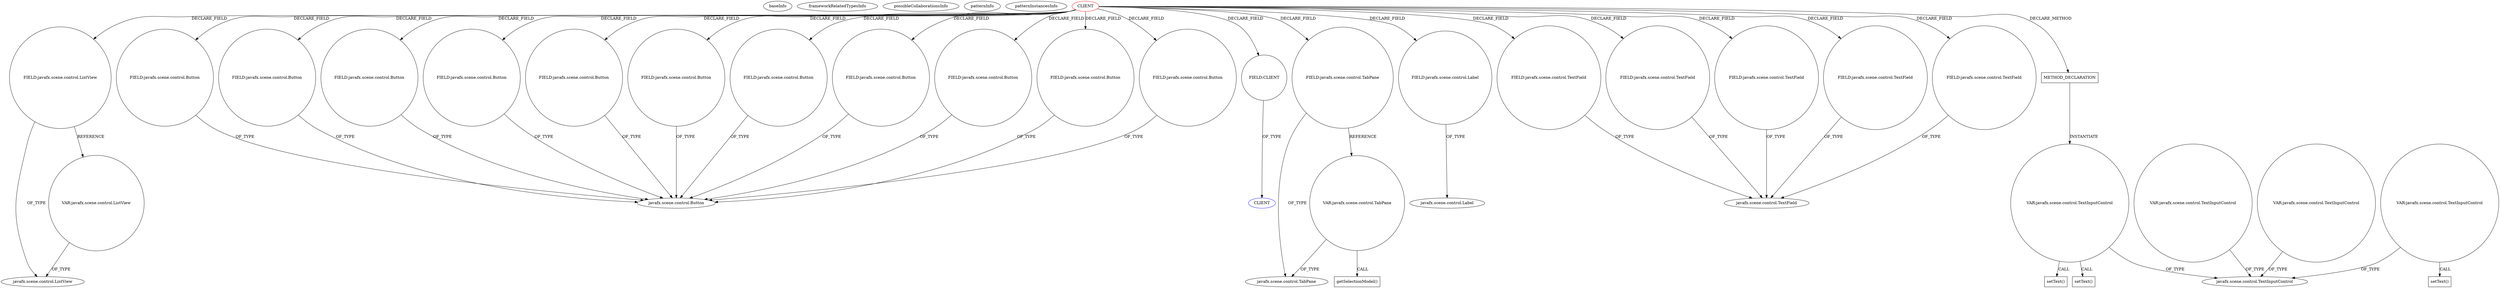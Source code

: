 digraph {
baseInfo[graphId=1101,category="pattern",isAnonymous=false,possibleRelation=false]
frameworkRelatedTypesInfo[]
possibleCollaborationsInfo[]
patternInfo[frequency=2.0,patternRootClient=0]
patternInstancesInfo[0="hock323-eventManager~/hock323-eventManager/EventManager-master/src/eventManager/controller/pokerTournament/TournamentController.java~TournamentController~3009",1="dony1990-ProsDesktop~/dony1990-ProsDesktop/ProsDesktop-master/src/nicon/NiconDesktop/guifx/NiconNavigator/NavegadorController.java~NavegadorController~2563"]
2[label="FIELD:javafx.scene.control.ListView",vertexType="FIELD_DECLARATION",isFrameworkType=false,shape=circle]
0[label="CLIENT",vertexType="ROOT_CLIENT_CLASS_DECLARATION",isFrameworkType=false,color=red]
52[label="FIELD:javafx.scene.control.Button",vertexType="FIELD_DECLARATION",isFrameworkType=false,shape=circle]
59[label="FIELD:javafx.scene.control.Button",vertexType="FIELD_DECLARATION",isFrameworkType=false,shape=circle]
81[label="FIELD:javafx.scene.control.Button",vertexType="FIELD_DECLARATION",isFrameworkType=false,shape=circle]
79[label="FIELD:javafx.scene.control.Button",vertexType="FIELD_DECLARATION",isFrameworkType=false,shape=circle]
8[label="FIELD:javafx.scene.control.Button",vertexType="FIELD_DECLARATION",isFrameworkType=false,shape=circle]
4[label="FIELD:javafx.scene.control.Button",vertexType="FIELD_DECLARATION",isFrameworkType=false,shape=circle]
10[label="FIELD:javafx.scene.control.Button",vertexType="FIELD_DECLARATION",isFrameworkType=false,shape=circle]
142[label="FIELD:javafx.scene.control.Button",vertexType="FIELD_DECLARATION",isFrameworkType=false,shape=circle]
140[label="FIELD:javafx.scene.control.Button",vertexType="FIELD_DECLARATION",isFrameworkType=false,shape=circle]
14[label="FIELD:javafx.scene.control.Button",vertexType="FIELD_DECLARATION",isFrameworkType=false,shape=circle]
48[label="FIELD:javafx.scene.control.Button",vertexType="FIELD_DECLARATION",isFrameworkType=false,shape=circle]
54[label="FIELD:CLIENT",vertexType="FIELD_DECLARATION",isFrameworkType=false,shape=circle]
243[label="VAR:javafx.scene.control.ListView",vertexType="VARIABLE_EXPRESION",isFrameworkType=false,shape=circle]
132[label="FIELD:javafx.scene.control.TabPane",vertexType="FIELD_DECLARATION",isFrameworkType=false,shape=circle]
270[label="VAR:javafx.scene.control.TabPane",vertexType="VARIABLE_EXPRESION",isFrameworkType=false,shape=circle]
77[label="FIELD:javafx.scene.control.Label",vertexType="FIELD_DECLARATION",isFrameworkType=false,shape=circle]
27[label="javafx.scene.control.Label",vertexType="FRAMEWORK_CLASS_TYPE",isFrameworkType=false]
5[label="javafx.scene.control.Button",vertexType="FRAMEWORK_CLASS_TYPE",isFrameworkType=false]
67[label="FIELD:javafx.scene.control.TextField",vertexType="FIELD_DECLARATION",isFrameworkType=false,shape=circle]
130[label="FIELD:javafx.scene.control.TextField",vertexType="FIELD_DECLARATION",isFrameworkType=false,shape=circle]
12[label="FIELD:javafx.scene.control.TextField",vertexType="FIELD_DECLARATION",isFrameworkType=false,shape=circle]
83[label="FIELD:javafx.scene.control.TextField",vertexType="FIELD_DECLARATION",isFrameworkType=false,shape=circle]
6[label="FIELD:javafx.scene.control.TextField",vertexType="FIELD_DECLARATION",isFrameworkType=false,shape=circle]
55[label="CLIENT",vertexType="REFERENCE_CLIENT_CLASS_DECLARATION",isFrameworkType=false,color=blue]
133[label="javafx.scene.control.TabPane",vertexType="FRAMEWORK_CLASS_TYPE",isFrameworkType=false]
7[label="javafx.scene.control.TextField",vertexType="FRAMEWORK_CLASS_TYPE",isFrameworkType=false]
3[label="javafx.scene.control.ListView",vertexType="FRAMEWORK_CLASS_TYPE",isFrameworkType=false]
271[label="getSelectionModel()",vertexType="INSIDE_CALL",isFrameworkType=false,shape=box]
647[label="METHOD_DECLARATION",vertexType="CLIENT_METHOD_DECLARATION",isFrameworkType=false,shape=box]
650[label="VAR:javafx.scene.control.TextInputControl",vertexType="VARIABLE_EXPRESION",isFrameworkType=false,shape=circle]
338[label="javafx.scene.control.TextInputControl",vertexType="FRAMEWORK_CLASS_TYPE",isFrameworkType=false]
697[label="VAR:javafx.scene.control.TextInputControl",vertexType="VARIABLE_EXPRESION",isFrameworkType=false,shape=circle]
597[label="VAR:javafx.scene.control.TextInputControl",vertexType="VARIABLE_EXPRESION",isFrameworkType=false,shape=circle]
336[label="VAR:javafx.scene.control.TextInputControl",vertexType="VARIABLE_EXPRESION",isFrameworkType=false,shape=circle]
656[label="setText()",vertexType="INSIDE_CALL",isFrameworkType=false,shape=box]
670[label="setText()",vertexType="INSIDE_CALL",isFrameworkType=false,shape=box]
616[label="setText()",vertexType="INSIDE_CALL",isFrameworkType=false,shape=box]
0->48[label="DECLARE_FIELD"]
140->5[label="OF_TYPE"]
650->656[label="CALL"]
79->5[label="OF_TYPE"]
132->133[label="OF_TYPE"]
647->650[label="INSTANTIATE"]
54->55[label="OF_TYPE"]
0->12[label="DECLARE_FIELD"]
52->5[label="OF_TYPE"]
59->5[label="OF_TYPE"]
0->8[label="DECLARE_FIELD"]
67->7[label="OF_TYPE"]
132->270[label="REFERENCE"]
0->140[label="DECLARE_FIELD"]
142->5[label="OF_TYPE"]
14->5[label="OF_TYPE"]
336->338[label="OF_TYPE"]
0->77[label="DECLARE_FIELD"]
48->5[label="OF_TYPE"]
0->4[label="DECLARE_FIELD"]
0->130[label="DECLARE_FIELD"]
8->5[label="OF_TYPE"]
130->7[label="OF_TYPE"]
0->81[label="DECLARE_FIELD"]
0->83[label="DECLARE_FIELD"]
0->132[label="DECLARE_FIELD"]
0->52[label="DECLARE_FIELD"]
2->243[label="REFERENCE"]
597->338[label="OF_TYPE"]
270->133[label="OF_TYPE"]
83->7[label="OF_TYPE"]
597->616[label="CALL"]
6->7[label="OF_TYPE"]
0->54[label="DECLARE_FIELD"]
81->5[label="OF_TYPE"]
0->10[label="DECLARE_FIELD"]
0->142[label="DECLARE_FIELD"]
0->647[label="DECLARE_METHOD"]
0->2[label="DECLARE_FIELD"]
0->14[label="DECLARE_FIELD"]
650->670[label="CALL"]
10->5[label="OF_TYPE"]
4->5[label="OF_TYPE"]
697->338[label="OF_TYPE"]
2->3[label="OF_TYPE"]
77->27[label="OF_TYPE"]
0->67[label="DECLARE_FIELD"]
0->6[label="DECLARE_FIELD"]
12->7[label="OF_TYPE"]
0->79[label="DECLARE_FIELD"]
0->59[label="DECLARE_FIELD"]
243->3[label="OF_TYPE"]
270->271[label="CALL"]
650->338[label="OF_TYPE"]
}
